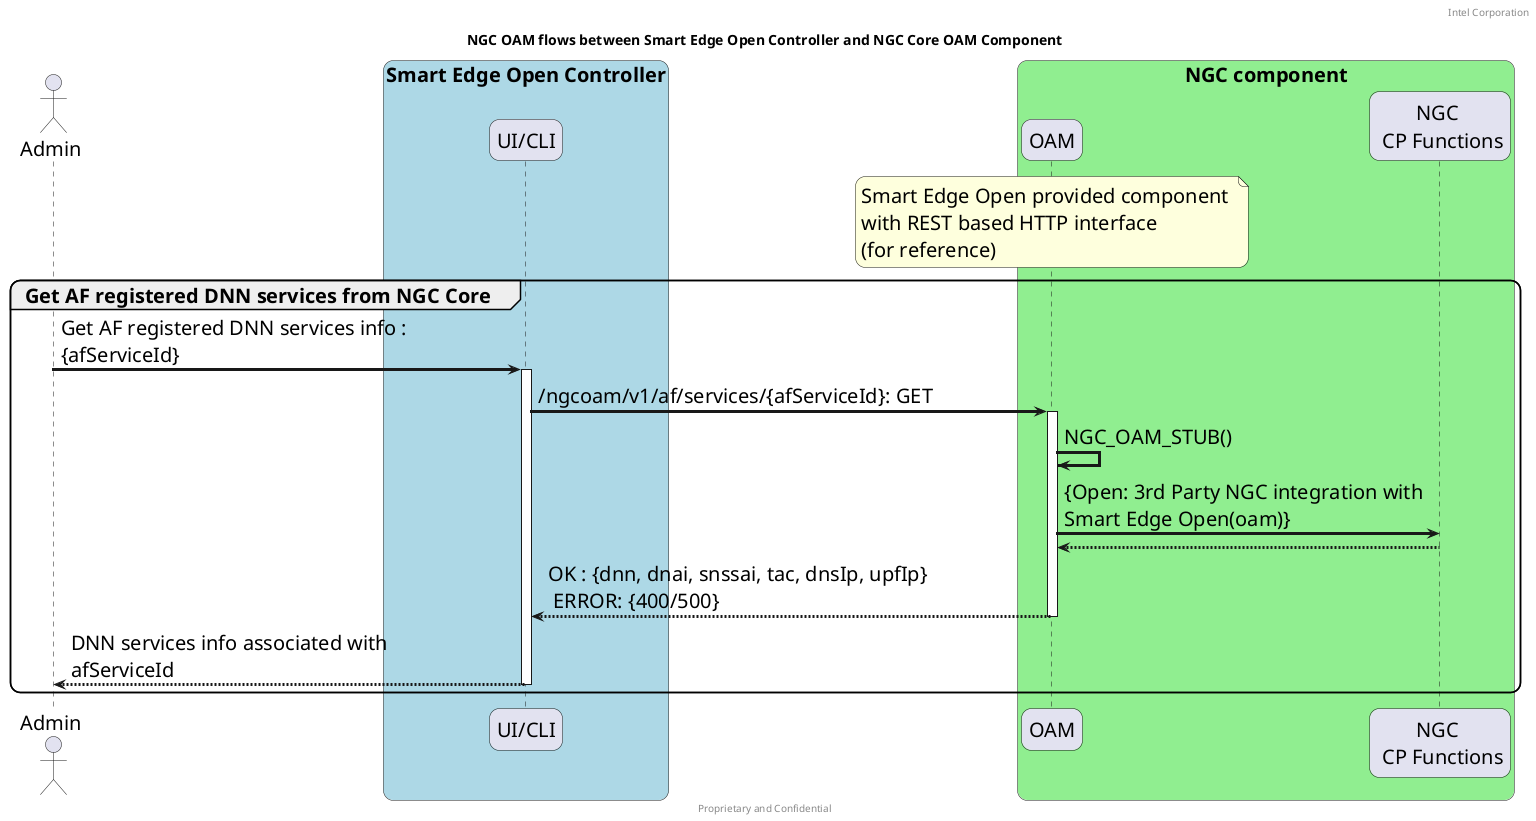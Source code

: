 @startuml
/' SPDX-License-Identifier: Apache-2.0
   Copyright (c) 2020 Intel Corporation
'/

skinparam monochrome false
skinparam roundcorner 20
skinparam defaultFontName "Intel Clear"
skinparam defaultFontSize 20
skinparam maxmessagesize 400
skinparam sequenceArrowThickness 3

header "Intel Corporation"
footer "Proprietary and Confidential"
title "NGC OAM flows between Smart Edge Open Controller and NGC Core OAM Component"

actor "Admin" as user
box  "Smart Edge Open Controller" #LightBlue
participant "UI/CLI" as cnca 
end box
box  "NGC component" #LightGreen
participant "OAM"  as oam
note over oam
   Smart Edge Open provided component 
   with REST based HTTP interface 
   (for reference)
end note
participant "NGC \n CP Functions" as ngccp
end box


group Get AF registered DNN services from NGC Core
    user -> cnca : Get AF registered DNN services info : {afServiceId}
    activate cnca
    cnca -> oam : /ngcoam/v1/af/services/{afServiceId}: GET 
    activate oam
    oam -> oam : NGC_OAM_STUB()
    oam -> ngccp : {Open: 3rd Party NGC integration with Smart Edge Open(oam)} 
    ngccp --> oam : 
    oam --> cnca :  OK : {dnn, dnai, snssai, tac, dnsIp, upfIp} \n ERROR: {400/500}
    deactivate oam
    cnca --> user : DNN services info associated with afServiceId
    deactivate cnca
end

@enduml
